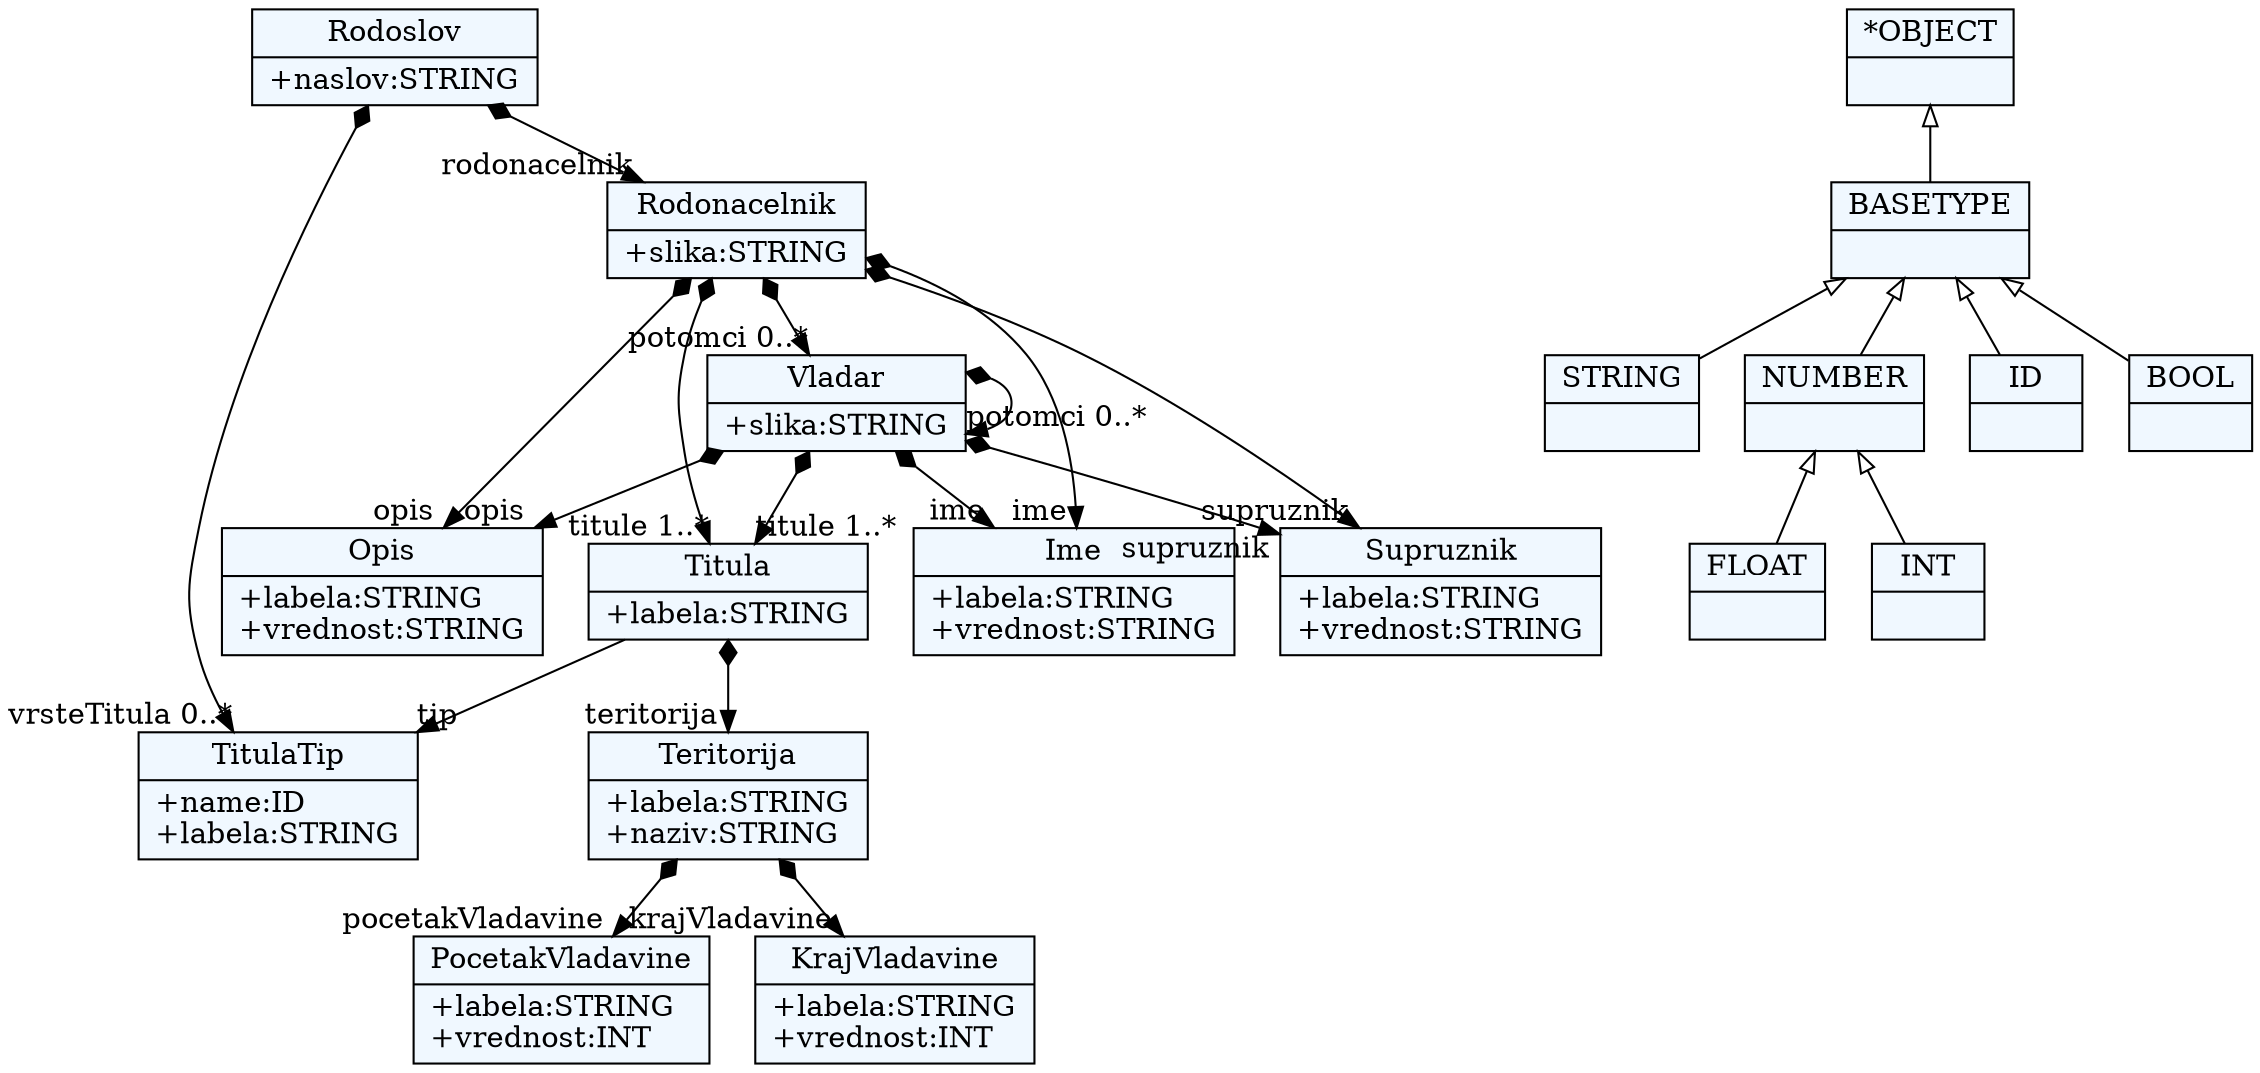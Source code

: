 
    digraph xtext {
    fontname = "Bitstream Vera Sans"
    fontsize = 8
    node[
        shape=record,
        style=filled,
        fillcolor=aliceblue
    ]
    nodesep = 0.3
    edge[dir=black,arrowtail=empty]


20813144 -> 20810312[headlabel="tip "]
20813144 -> 20806536[arrowtail=diamond, dir=both, headlabel="teritorija "]
20813144[ label="{Titula|+labela:STRING\l}"]

20782936 -> 20807480[arrowtail=diamond, dir=both, headlabel="ime "]
20782936 -> 20801816[arrowtail=diamond, dir=both, headlabel="supruznik "]
20782936 -> 20798984[arrowtail=diamond, dir=both, headlabel="opis "]
20782936 -> 20813144[arrowtail=diamond, dir=both, headlabel="titule 1..*"]
20782936 -> 20804648[arrowtail=diamond, dir=both, headlabel="potomci 0..*"]
20782936[ label="{Rodonacelnik|+slika:STRING\l}"]

20777272[ label="{PocetakVladavine|+labela:STRING\l+vrednost:INT\l}"]

20791432 -> 20810312[arrowtail=diamond, dir=both, headlabel="vrsteTitula 0..*"]
20791432 -> 20782936[arrowtail=diamond, dir=both, headlabel="rodonacelnik "]
20791432[ label="{Rodoslov|+naslov:STRING\l}"]

20806536 -> 20777272[arrowtail=diamond, dir=both, headlabel="pocetakVladavine "]
20806536 -> 20814088[arrowtail=diamond, dir=both, headlabel="krajVladavine "]
20806536[ label="{Teritorija|+labela:STRING\l+naziv:STRING\l}"]

20801816[ label="{Supruznik|+labela:STRING\l+vrednost:STRING\l}"]

20814088[ label="{KrajVladavine|+labela:STRING\l+vrednost:INT\l}"]

20810312[ label="{TitulaTip|+name:ID\l+labela:STRING\l}"]

20804648 -> 20807480[arrowtail=diamond, dir=both, headlabel="ime "]
20804648 -> 20801816[arrowtail=diamond, dir=both, headlabel="supruznik "]
20804648 -> 20798984[arrowtail=diamond, dir=both, headlabel="opis "]
20804648 -> 20813144[arrowtail=diamond, dir=both, headlabel="titule 1..*"]
20804648 -> 20804648[arrowtail=diamond, dir=both, headlabel="potomci 0..*"]
20804648[ label="{Vladar|+slika:STRING\l}"]

20807480[ label="{Ime|+labela:STRING\l+vrednost:STRING\l}"]

20798984[ label="{Opis|+labela:STRING\l+vrednost:STRING\l}"]

20789544[ label="{FLOAT|}"]

20781048[ label="{STRING|}"]

20792376[ label="{NUMBER|}"]
20792376 -> 20789544 [dir=back]
20792376 -> 20786712 [dir=back]

20778216[ label="{ID|}"]

20783880[ label="{BOOL|}"]

20786712[ label="{INT|}"]

20795208[ label="{BASETYPE|}"]
20795208 -> 20792376 [dir=back]
20795208 -> 20783880 [dir=back]
20795208 -> 20778216 [dir=back]
20795208 -> 20781048 [dir=back]

20798040[ label="{*OBJECT|}"]
20798040 -> 20795208 [dir=back]


}
